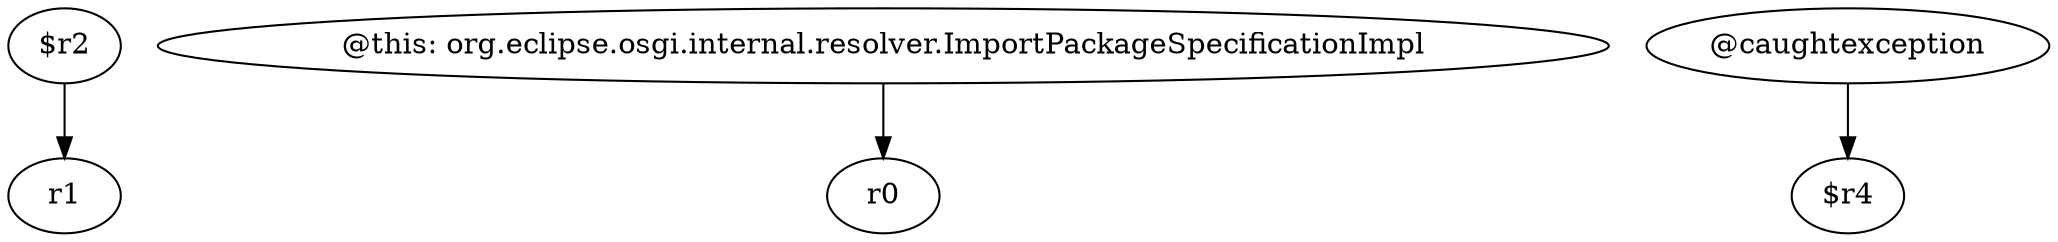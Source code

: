 digraph g {
0[label="$r2"]
1[label="r1"]
0->1[label=""]
2[label="@this: org.eclipse.osgi.internal.resolver.ImportPackageSpecificationImpl"]
3[label="r0"]
2->3[label=""]
4[label="@caughtexception"]
5[label="$r4"]
4->5[label=""]
}